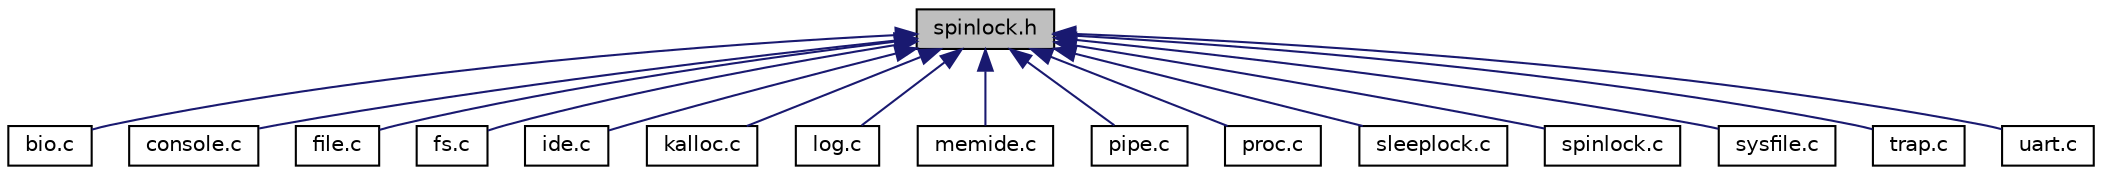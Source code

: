 digraph "spinlock.h"
{
 // LATEX_PDF_SIZE
  edge [fontname="Helvetica",fontsize="10",labelfontname="Helvetica",labelfontsize="10"];
  node [fontname="Helvetica",fontsize="10",shape=record];
  Node1 [label="spinlock.h",height=0.2,width=0.4,color="black", fillcolor="grey75", style="filled", fontcolor="black",tooltip=" "];
  Node1 -> Node2 [dir="back",color="midnightblue",fontsize="10",style="solid"];
  Node2 [label="bio.c",height=0.2,width=0.4,color="black", fillcolor="white", style="filled",URL="$dc/de6/bio_8c.html",tooltip=" "];
  Node1 -> Node3 [dir="back",color="midnightblue",fontsize="10",style="solid"];
  Node3 [label="console.c",height=0.2,width=0.4,color="black", fillcolor="white", style="filled",URL="$d0/d56/console_8c.html",tooltip=" "];
  Node1 -> Node4 [dir="back",color="midnightblue",fontsize="10",style="solid"];
  Node4 [label="file.c",height=0.2,width=0.4,color="black", fillcolor="white", style="filled",URL="$d6/d13/file_8c.html",tooltip=" "];
  Node1 -> Node5 [dir="back",color="midnightblue",fontsize="10",style="solid"];
  Node5 [label="fs.c",height=0.2,width=0.4,color="black", fillcolor="white", style="filled",URL="$d2/d5a/fs_8c.html",tooltip=" "];
  Node1 -> Node6 [dir="back",color="midnightblue",fontsize="10",style="solid"];
  Node6 [label="ide.c",height=0.2,width=0.4,color="black", fillcolor="white", style="filled",URL="$d9/d2f/ide_8c.html",tooltip=" "];
  Node1 -> Node7 [dir="back",color="midnightblue",fontsize="10",style="solid"];
  Node7 [label="kalloc.c",height=0.2,width=0.4,color="black", fillcolor="white", style="filled",URL="$d4/def/kalloc_8c.html",tooltip=" "];
  Node1 -> Node8 [dir="back",color="midnightblue",fontsize="10",style="solid"];
  Node8 [label="log.c",height=0.2,width=0.4,color="black", fillcolor="white", style="filled",URL="$d7/df8/log_8c.html",tooltip=" "];
  Node1 -> Node9 [dir="back",color="midnightblue",fontsize="10",style="solid"];
  Node9 [label="memide.c",height=0.2,width=0.4,color="black", fillcolor="white", style="filled",URL="$da/d9b/memide_8c.html",tooltip=" "];
  Node1 -> Node10 [dir="back",color="midnightblue",fontsize="10",style="solid"];
  Node10 [label="pipe.c",height=0.2,width=0.4,color="black", fillcolor="white", style="filled",URL="$d1/d47/pipe_8c.html",tooltip=" "];
  Node1 -> Node11 [dir="back",color="midnightblue",fontsize="10",style="solid"];
  Node11 [label="proc.c",height=0.2,width=0.4,color="black", fillcolor="white", style="filled",URL="$d3/dda/proc_8c.html",tooltip=" "];
  Node1 -> Node12 [dir="back",color="midnightblue",fontsize="10",style="solid"];
  Node12 [label="sleeplock.c",height=0.2,width=0.4,color="black", fillcolor="white", style="filled",URL="$d8/dd1/sleeplock_8c.html",tooltip=" "];
  Node1 -> Node13 [dir="back",color="midnightblue",fontsize="10",style="solid"];
  Node13 [label="spinlock.c",height=0.2,width=0.4,color="black", fillcolor="white", style="filled",URL="$d3/d2d/spinlock_8c.html",tooltip=" "];
  Node1 -> Node14 [dir="back",color="midnightblue",fontsize="10",style="solid"];
  Node14 [label="sysfile.c",height=0.2,width=0.4,color="black", fillcolor="white", style="filled",URL="$d1/d14/sysfile_8c.html",tooltip=" "];
  Node1 -> Node15 [dir="back",color="midnightblue",fontsize="10",style="solid"];
  Node15 [label="trap.c",height=0.2,width=0.4,color="black", fillcolor="white", style="filled",URL="$dc/d6f/trap_8c.html",tooltip=" "];
  Node1 -> Node16 [dir="back",color="midnightblue",fontsize="10",style="solid"];
  Node16 [label="uart.c",height=0.2,width=0.4,color="black", fillcolor="white", style="filled",URL="$d1/d87/uart_8c.html",tooltip=" "];
}
